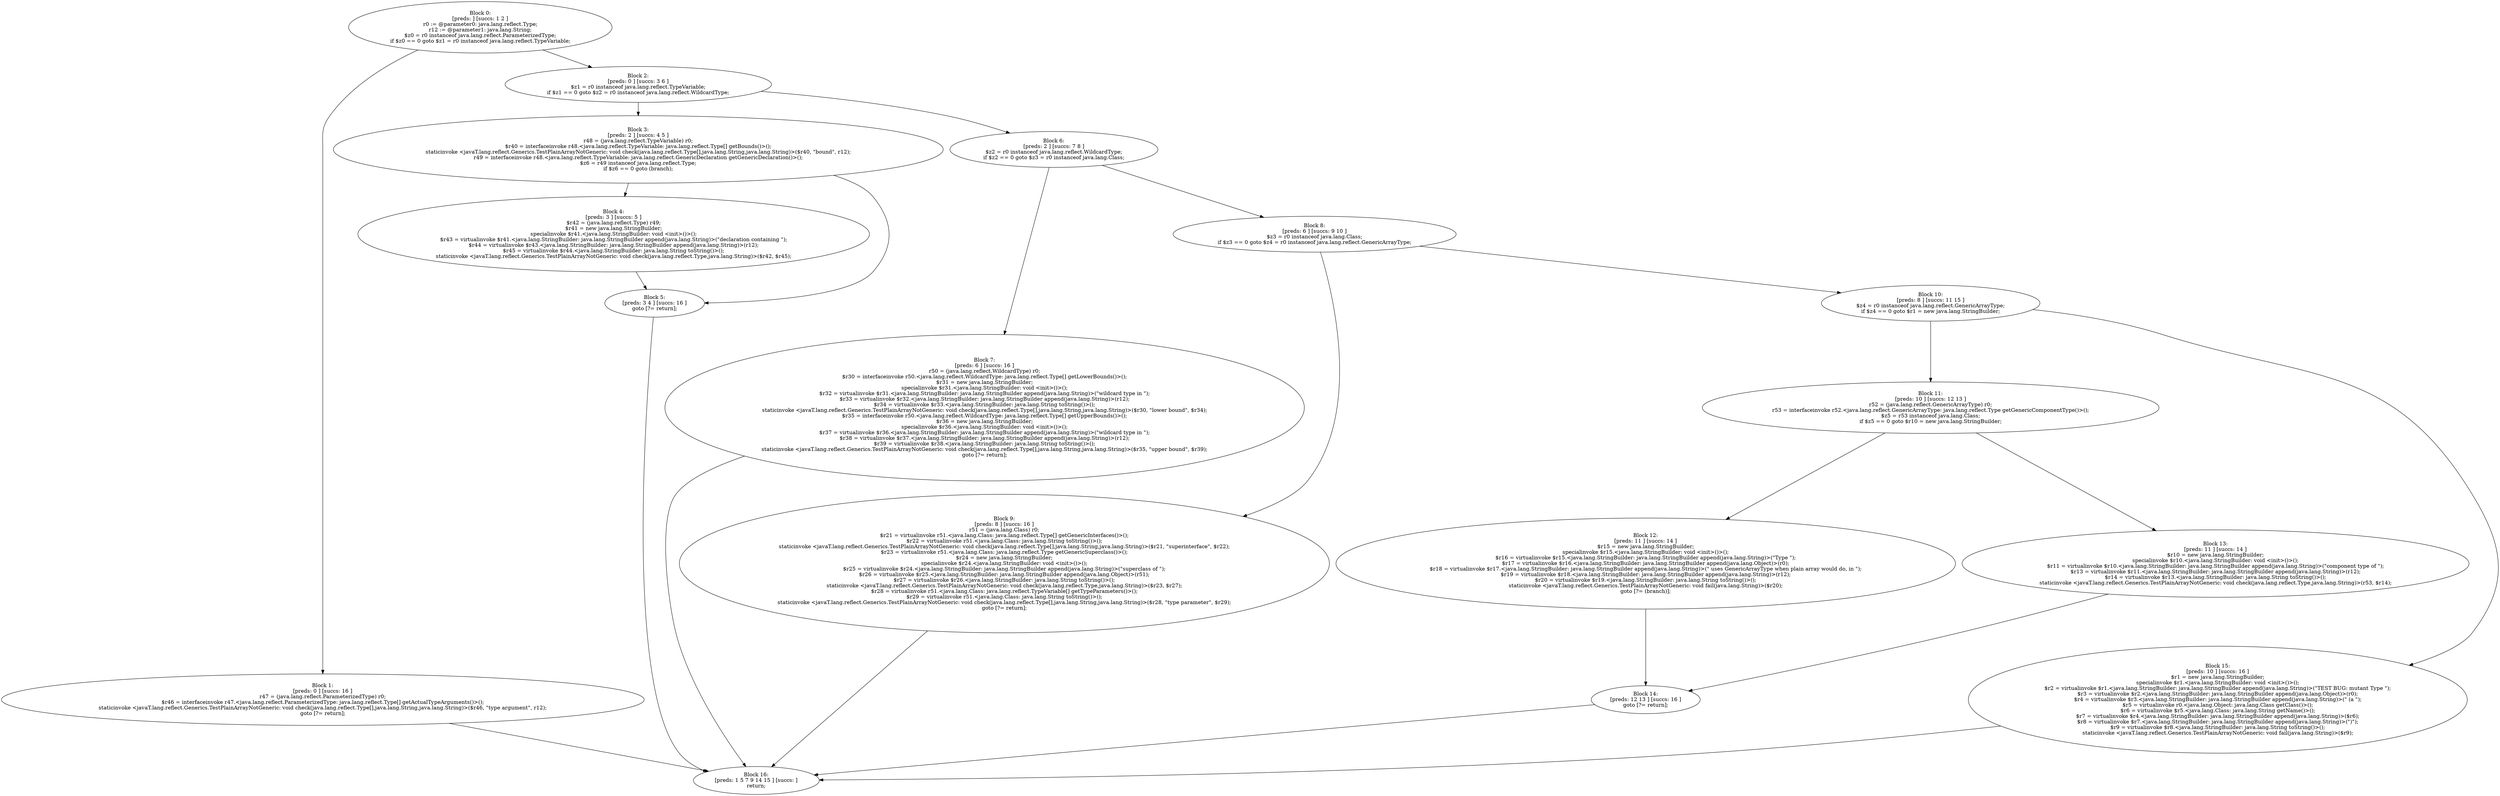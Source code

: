digraph "unitGraph" {
    "Block 0:
[preds: ] [succs: 1 2 ]
r0 := @parameter0: java.lang.reflect.Type;
r12 := @parameter1: java.lang.String;
$z0 = r0 instanceof java.lang.reflect.ParameterizedType;
if $z0 == 0 goto $z1 = r0 instanceof java.lang.reflect.TypeVariable;
"
    "Block 1:
[preds: 0 ] [succs: 16 ]
r47 = (java.lang.reflect.ParameterizedType) r0;
$r46 = interfaceinvoke r47.<java.lang.reflect.ParameterizedType: java.lang.reflect.Type[] getActualTypeArguments()>();
staticinvoke <javaT.lang.reflect.Generics.TestPlainArrayNotGeneric: void check(java.lang.reflect.Type[],java.lang.String,java.lang.String)>($r46, \"type argument\", r12);
goto [?= return];
"
    "Block 2:
[preds: 0 ] [succs: 3 6 ]
$z1 = r0 instanceof java.lang.reflect.TypeVariable;
if $z1 == 0 goto $z2 = r0 instanceof java.lang.reflect.WildcardType;
"
    "Block 3:
[preds: 2 ] [succs: 4 5 ]
r48 = (java.lang.reflect.TypeVariable) r0;
$r40 = interfaceinvoke r48.<java.lang.reflect.TypeVariable: java.lang.reflect.Type[] getBounds()>();
staticinvoke <javaT.lang.reflect.Generics.TestPlainArrayNotGeneric: void check(java.lang.reflect.Type[],java.lang.String,java.lang.String)>($r40, \"bound\", r12);
r49 = interfaceinvoke r48.<java.lang.reflect.TypeVariable: java.lang.reflect.GenericDeclaration getGenericDeclaration()>();
$z6 = r49 instanceof java.lang.reflect.Type;
if $z6 == 0 goto (branch);
"
    "Block 4:
[preds: 3 ] [succs: 5 ]
$r42 = (java.lang.reflect.Type) r49;
$r41 = new java.lang.StringBuilder;
specialinvoke $r41.<java.lang.StringBuilder: void <init>()>();
$r43 = virtualinvoke $r41.<java.lang.StringBuilder: java.lang.StringBuilder append(java.lang.String)>(\"declaration containing \");
$r44 = virtualinvoke $r43.<java.lang.StringBuilder: java.lang.StringBuilder append(java.lang.String)>(r12);
$r45 = virtualinvoke $r44.<java.lang.StringBuilder: java.lang.String toString()>();
staticinvoke <javaT.lang.reflect.Generics.TestPlainArrayNotGeneric: void check(java.lang.reflect.Type,java.lang.String)>($r42, $r45);
"
    "Block 5:
[preds: 3 4 ] [succs: 16 ]
goto [?= return];
"
    "Block 6:
[preds: 2 ] [succs: 7 8 ]
$z2 = r0 instanceof java.lang.reflect.WildcardType;
if $z2 == 0 goto $z3 = r0 instanceof java.lang.Class;
"
    "Block 7:
[preds: 6 ] [succs: 16 ]
r50 = (java.lang.reflect.WildcardType) r0;
$r30 = interfaceinvoke r50.<java.lang.reflect.WildcardType: java.lang.reflect.Type[] getLowerBounds()>();
$r31 = new java.lang.StringBuilder;
specialinvoke $r31.<java.lang.StringBuilder: void <init>()>();
$r32 = virtualinvoke $r31.<java.lang.StringBuilder: java.lang.StringBuilder append(java.lang.String)>(\"wildcard type in \");
$r33 = virtualinvoke $r32.<java.lang.StringBuilder: java.lang.StringBuilder append(java.lang.String)>(r12);
$r34 = virtualinvoke $r33.<java.lang.StringBuilder: java.lang.String toString()>();
staticinvoke <javaT.lang.reflect.Generics.TestPlainArrayNotGeneric: void check(java.lang.reflect.Type[],java.lang.String,java.lang.String)>($r30, \"lower bound\", $r34);
$r35 = interfaceinvoke r50.<java.lang.reflect.WildcardType: java.lang.reflect.Type[] getUpperBounds()>();
$r36 = new java.lang.StringBuilder;
specialinvoke $r36.<java.lang.StringBuilder: void <init>()>();
$r37 = virtualinvoke $r36.<java.lang.StringBuilder: java.lang.StringBuilder append(java.lang.String)>(\"wildcard type in \");
$r38 = virtualinvoke $r37.<java.lang.StringBuilder: java.lang.StringBuilder append(java.lang.String)>(r12);
$r39 = virtualinvoke $r38.<java.lang.StringBuilder: java.lang.String toString()>();
staticinvoke <javaT.lang.reflect.Generics.TestPlainArrayNotGeneric: void check(java.lang.reflect.Type[],java.lang.String,java.lang.String)>($r35, \"upper bound\", $r39);
goto [?= return];
"
    "Block 8:
[preds: 6 ] [succs: 9 10 ]
$z3 = r0 instanceof java.lang.Class;
if $z3 == 0 goto $z4 = r0 instanceof java.lang.reflect.GenericArrayType;
"
    "Block 9:
[preds: 8 ] [succs: 16 ]
r51 = (java.lang.Class) r0;
$r21 = virtualinvoke r51.<java.lang.Class: java.lang.reflect.Type[] getGenericInterfaces()>();
$r22 = virtualinvoke r51.<java.lang.Class: java.lang.String toString()>();
staticinvoke <javaT.lang.reflect.Generics.TestPlainArrayNotGeneric: void check(java.lang.reflect.Type[],java.lang.String,java.lang.String)>($r21, \"superinterface\", $r22);
$r23 = virtualinvoke r51.<java.lang.Class: java.lang.reflect.Type getGenericSuperclass()>();
$r24 = new java.lang.StringBuilder;
specialinvoke $r24.<java.lang.StringBuilder: void <init>()>();
$r25 = virtualinvoke $r24.<java.lang.StringBuilder: java.lang.StringBuilder append(java.lang.String)>(\"superclass of \");
$r26 = virtualinvoke $r25.<java.lang.StringBuilder: java.lang.StringBuilder append(java.lang.Object)>(r51);
$r27 = virtualinvoke $r26.<java.lang.StringBuilder: java.lang.String toString()>();
staticinvoke <javaT.lang.reflect.Generics.TestPlainArrayNotGeneric: void check(java.lang.reflect.Type,java.lang.String)>($r23, $r27);
$r28 = virtualinvoke r51.<java.lang.Class: java.lang.reflect.TypeVariable[] getTypeParameters()>();
$r29 = virtualinvoke r51.<java.lang.Class: java.lang.String toString()>();
staticinvoke <javaT.lang.reflect.Generics.TestPlainArrayNotGeneric: void check(java.lang.reflect.Type[],java.lang.String,java.lang.String)>($r28, \"type parameter\", $r29);
goto [?= return];
"
    "Block 10:
[preds: 8 ] [succs: 11 15 ]
$z4 = r0 instanceof java.lang.reflect.GenericArrayType;
if $z4 == 0 goto $r1 = new java.lang.StringBuilder;
"
    "Block 11:
[preds: 10 ] [succs: 12 13 ]
r52 = (java.lang.reflect.GenericArrayType) r0;
r53 = interfaceinvoke r52.<java.lang.reflect.GenericArrayType: java.lang.reflect.Type getGenericComponentType()>();
$z5 = r53 instanceof java.lang.Class;
if $z5 == 0 goto $r10 = new java.lang.StringBuilder;
"
    "Block 12:
[preds: 11 ] [succs: 14 ]
$r15 = new java.lang.StringBuilder;
specialinvoke $r15.<java.lang.StringBuilder: void <init>()>();
$r16 = virtualinvoke $r15.<java.lang.StringBuilder: java.lang.StringBuilder append(java.lang.String)>(\"Type \");
$r17 = virtualinvoke $r16.<java.lang.StringBuilder: java.lang.StringBuilder append(java.lang.Object)>(r0);
$r18 = virtualinvoke $r17.<java.lang.StringBuilder: java.lang.StringBuilder append(java.lang.String)>(\" uses GenericArrayType when plain array would do, in \");
$r19 = virtualinvoke $r18.<java.lang.StringBuilder: java.lang.StringBuilder append(java.lang.String)>(r12);
$r20 = virtualinvoke $r19.<java.lang.StringBuilder: java.lang.String toString()>();
staticinvoke <javaT.lang.reflect.Generics.TestPlainArrayNotGeneric: void fail(java.lang.String)>($r20);
goto [?= (branch)];
"
    "Block 13:
[preds: 11 ] [succs: 14 ]
$r10 = new java.lang.StringBuilder;
specialinvoke $r10.<java.lang.StringBuilder: void <init>()>();
$r11 = virtualinvoke $r10.<java.lang.StringBuilder: java.lang.StringBuilder append(java.lang.String)>(\"component type of \");
$r13 = virtualinvoke $r11.<java.lang.StringBuilder: java.lang.StringBuilder append(java.lang.String)>(r12);
$r14 = virtualinvoke $r13.<java.lang.StringBuilder: java.lang.String toString()>();
staticinvoke <javaT.lang.reflect.Generics.TestPlainArrayNotGeneric: void check(java.lang.reflect.Type,java.lang.String)>(r53, $r14);
"
    "Block 14:
[preds: 12 13 ] [succs: 16 ]
goto [?= return];
"
    "Block 15:
[preds: 10 ] [succs: 16 ]
$r1 = new java.lang.StringBuilder;
specialinvoke $r1.<java.lang.StringBuilder: void <init>()>();
$r2 = virtualinvoke $r1.<java.lang.StringBuilder: java.lang.StringBuilder append(java.lang.String)>(\"TEST BUG: mutant Type \");
$r3 = virtualinvoke $r2.<java.lang.StringBuilder: java.lang.StringBuilder append(java.lang.Object)>(r0);
$r4 = virtualinvoke $r3.<java.lang.StringBuilder: java.lang.StringBuilder append(java.lang.String)>(\" (a \");
$r5 = virtualinvoke r0.<java.lang.Object: java.lang.Class getClass()>();
$r6 = virtualinvoke $r5.<java.lang.Class: java.lang.String getName()>();
$r7 = virtualinvoke $r4.<java.lang.StringBuilder: java.lang.StringBuilder append(java.lang.String)>($r6);
$r8 = virtualinvoke $r7.<java.lang.StringBuilder: java.lang.StringBuilder append(java.lang.String)>(\")\");
$r9 = virtualinvoke $r8.<java.lang.StringBuilder: java.lang.String toString()>();
staticinvoke <javaT.lang.reflect.Generics.TestPlainArrayNotGeneric: void fail(java.lang.String)>($r9);
"
    "Block 16:
[preds: 1 5 7 9 14 15 ] [succs: ]
return;
"
    "Block 0:
[preds: ] [succs: 1 2 ]
r0 := @parameter0: java.lang.reflect.Type;
r12 := @parameter1: java.lang.String;
$z0 = r0 instanceof java.lang.reflect.ParameterizedType;
if $z0 == 0 goto $z1 = r0 instanceof java.lang.reflect.TypeVariable;
"->"Block 1:
[preds: 0 ] [succs: 16 ]
r47 = (java.lang.reflect.ParameterizedType) r0;
$r46 = interfaceinvoke r47.<java.lang.reflect.ParameterizedType: java.lang.reflect.Type[] getActualTypeArguments()>();
staticinvoke <javaT.lang.reflect.Generics.TestPlainArrayNotGeneric: void check(java.lang.reflect.Type[],java.lang.String,java.lang.String)>($r46, \"type argument\", r12);
goto [?= return];
";
    "Block 0:
[preds: ] [succs: 1 2 ]
r0 := @parameter0: java.lang.reflect.Type;
r12 := @parameter1: java.lang.String;
$z0 = r0 instanceof java.lang.reflect.ParameterizedType;
if $z0 == 0 goto $z1 = r0 instanceof java.lang.reflect.TypeVariable;
"->"Block 2:
[preds: 0 ] [succs: 3 6 ]
$z1 = r0 instanceof java.lang.reflect.TypeVariable;
if $z1 == 0 goto $z2 = r0 instanceof java.lang.reflect.WildcardType;
";
    "Block 1:
[preds: 0 ] [succs: 16 ]
r47 = (java.lang.reflect.ParameterizedType) r0;
$r46 = interfaceinvoke r47.<java.lang.reflect.ParameterizedType: java.lang.reflect.Type[] getActualTypeArguments()>();
staticinvoke <javaT.lang.reflect.Generics.TestPlainArrayNotGeneric: void check(java.lang.reflect.Type[],java.lang.String,java.lang.String)>($r46, \"type argument\", r12);
goto [?= return];
"->"Block 16:
[preds: 1 5 7 9 14 15 ] [succs: ]
return;
";
    "Block 2:
[preds: 0 ] [succs: 3 6 ]
$z1 = r0 instanceof java.lang.reflect.TypeVariable;
if $z1 == 0 goto $z2 = r0 instanceof java.lang.reflect.WildcardType;
"->"Block 3:
[preds: 2 ] [succs: 4 5 ]
r48 = (java.lang.reflect.TypeVariable) r0;
$r40 = interfaceinvoke r48.<java.lang.reflect.TypeVariable: java.lang.reflect.Type[] getBounds()>();
staticinvoke <javaT.lang.reflect.Generics.TestPlainArrayNotGeneric: void check(java.lang.reflect.Type[],java.lang.String,java.lang.String)>($r40, \"bound\", r12);
r49 = interfaceinvoke r48.<java.lang.reflect.TypeVariable: java.lang.reflect.GenericDeclaration getGenericDeclaration()>();
$z6 = r49 instanceof java.lang.reflect.Type;
if $z6 == 0 goto (branch);
";
    "Block 2:
[preds: 0 ] [succs: 3 6 ]
$z1 = r0 instanceof java.lang.reflect.TypeVariable;
if $z1 == 0 goto $z2 = r0 instanceof java.lang.reflect.WildcardType;
"->"Block 6:
[preds: 2 ] [succs: 7 8 ]
$z2 = r0 instanceof java.lang.reflect.WildcardType;
if $z2 == 0 goto $z3 = r0 instanceof java.lang.Class;
";
    "Block 3:
[preds: 2 ] [succs: 4 5 ]
r48 = (java.lang.reflect.TypeVariable) r0;
$r40 = interfaceinvoke r48.<java.lang.reflect.TypeVariable: java.lang.reflect.Type[] getBounds()>();
staticinvoke <javaT.lang.reflect.Generics.TestPlainArrayNotGeneric: void check(java.lang.reflect.Type[],java.lang.String,java.lang.String)>($r40, \"bound\", r12);
r49 = interfaceinvoke r48.<java.lang.reflect.TypeVariable: java.lang.reflect.GenericDeclaration getGenericDeclaration()>();
$z6 = r49 instanceof java.lang.reflect.Type;
if $z6 == 0 goto (branch);
"->"Block 4:
[preds: 3 ] [succs: 5 ]
$r42 = (java.lang.reflect.Type) r49;
$r41 = new java.lang.StringBuilder;
specialinvoke $r41.<java.lang.StringBuilder: void <init>()>();
$r43 = virtualinvoke $r41.<java.lang.StringBuilder: java.lang.StringBuilder append(java.lang.String)>(\"declaration containing \");
$r44 = virtualinvoke $r43.<java.lang.StringBuilder: java.lang.StringBuilder append(java.lang.String)>(r12);
$r45 = virtualinvoke $r44.<java.lang.StringBuilder: java.lang.String toString()>();
staticinvoke <javaT.lang.reflect.Generics.TestPlainArrayNotGeneric: void check(java.lang.reflect.Type,java.lang.String)>($r42, $r45);
";
    "Block 3:
[preds: 2 ] [succs: 4 5 ]
r48 = (java.lang.reflect.TypeVariable) r0;
$r40 = interfaceinvoke r48.<java.lang.reflect.TypeVariable: java.lang.reflect.Type[] getBounds()>();
staticinvoke <javaT.lang.reflect.Generics.TestPlainArrayNotGeneric: void check(java.lang.reflect.Type[],java.lang.String,java.lang.String)>($r40, \"bound\", r12);
r49 = interfaceinvoke r48.<java.lang.reflect.TypeVariable: java.lang.reflect.GenericDeclaration getGenericDeclaration()>();
$z6 = r49 instanceof java.lang.reflect.Type;
if $z6 == 0 goto (branch);
"->"Block 5:
[preds: 3 4 ] [succs: 16 ]
goto [?= return];
";
    "Block 4:
[preds: 3 ] [succs: 5 ]
$r42 = (java.lang.reflect.Type) r49;
$r41 = new java.lang.StringBuilder;
specialinvoke $r41.<java.lang.StringBuilder: void <init>()>();
$r43 = virtualinvoke $r41.<java.lang.StringBuilder: java.lang.StringBuilder append(java.lang.String)>(\"declaration containing \");
$r44 = virtualinvoke $r43.<java.lang.StringBuilder: java.lang.StringBuilder append(java.lang.String)>(r12);
$r45 = virtualinvoke $r44.<java.lang.StringBuilder: java.lang.String toString()>();
staticinvoke <javaT.lang.reflect.Generics.TestPlainArrayNotGeneric: void check(java.lang.reflect.Type,java.lang.String)>($r42, $r45);
"->"Block 5:
[preds: 3 4 ] [succs: 16 ]
goto [?= return];
";
    "Block 5:
[preds: 3 4 ] [succs: 16 ]
goto [?= return];
"->"Block 16:
[preds: 1 5 7 9 14 15 ] [succs: ]
return;
";
    "Block 6:
[preds: 2 ] [succs: 7 8 ]
$z2 = r0 instanceof java.lang.reflect.WildcardType;
if $z2 == 0 goto $z3 = r0 instanceof java.lang.Class;
"->"Block 7:
[preds: 6 ] [succs: 16 ]
r50 = (java.lang.reflect.WildcardType) r0;
$r30 = interfaceinvoke r50.<java.lang.reflect.WildcardType: java.lang.reflect.Type[] getLowerBounds()>();
$r31 = new java.lang.StringBuilder;
specialinvoke $r31.<java.lang.StringBuilder: void <init>()>();
$r32 = virtualinvoke $r31.<java.lang.StringBuilder: java.lang.StringBuilder append(java.lang.String)>(\"wildcard type in \");
$r33 = virtualinvoke $r32.<java.lang.StringBuilder: java.lang.StringBuilder append(java.lang.String)>(r12);
$r34 = virtualinvoke $r33.<java.lang.StringBuilder: java.lang.String toString()>();
staticinvoke <javaT.lang.reflect.Generics.TestPlainArrayNotGeneric: void check(java.lang.reflect.Type[],java.lang.String,java.lang.String)>($r30, \"lower bound\", $r34);
$r35 = interfaceinvoke r50.<java.lang.reflect.WildcardType: java.lang.reflect.Type[] getUpperBounds()>();
$r36 = new java.lang.StringBuilder;
specialinvoke $r36.<java.lang.StringBuilder: void <init>()>();
$r37 = virtualinvoke $r36.<java.lang.StringBuilder: java.lang.StringBuilder append(java.lang.String)>(\"wildcard type in \");
$r38 = virtualinvoke $r37.<java.lang.StringBuilder: java.lang.StringBuilder append(java.lang.String)>(r12);
$r39 = virtualinvoke $r38.<java.lang.StringBuilder: java.lang.String toString()>();
staticinvoke <javaT.lang.reflect.Generics.TestPlainArrayNotGeneric: void check(java.lang.reflect.Type[],java.lang.String,java.lang.String)>($r35, \"upper bound\", $r39);
goto [?= return];
";
    "Block 6:
[preds: 2 ] [succs: 7 8 ]
$z2 = r0 instanceof java.lang.reflect.WildcardType;
if $z2 == 0 goto $z3 = r0 instanceof java.lang.Class;
"->"Block 8:
[preds: 6 ] [succs: 9 10 ]
$z3 = r0 instanceof java.lang.Class;
if $z3 == 0 goto $z4 = r0 instanceof java.lang.reflect.GenericArrayType;
";
    "Block 7:
[preds: 6 ] [succs: 16 ]
r50 = (java.lang.reflect.WildcardType) r0;
$r30 = interfaceinvoke r50.<java.lang.reflect.WildcardType: java.lang.reflect.Type[] getLowerBounds()>();
$r31 = new java.lang.StringBuilder;
specialinvoke $r31.<java.lang.StringBuilder: void <init>()>();
$r32 = virtualinvoke $r31.<java.lang.StringBuilder: java.lang.StringBuilder append(java.lang.String)>(\"wildcard type in \");
$r33 = virtualinvoke $r32.<java.lang.StringBuilder: java.lang.StringBuilder append(java.lang.String)>(r12);
$r34 = virtualinvoke $r33.<java.lang.StringBuilder: java.lang.String toString()>();
staticinvoke <javaT.lang.reflect.Generics.TestPlainArrayNotGeneric: void check(java.lang.reflect.Type[],java.lang.String,java.lang.String)>($r30, \"lower bound\", $r34);
$r35 = interfaceinvoke r50.<java.lang.reflect.WildcardType: java.lang.reflect.Type[] getUpperBounds()>();
$r36 = new java.lang.StringBuilder;
specialinvoke $r36.<java.lang.StringBuilder: void <init>()>();
$r37 = virtualinvoke $r36.<java.lang.StringBuilder: java.lang.StringBuilder append(java.lang.String)>(\"wildcard type in \");
$r38 = virtualinvoke $r37.<java.lang.StringBuilder: java.lang.StringBuilder append(java.lang.String)>(r12);
$r39 = virtualinvoke $r38.<java.lang.StringBuilder: java.lang.String toString()>();
staticinvoke <javaT.lang.reflect.Generics.TestPlainArrayNotGeneric: void check(java.lang.reflect.Type[],java.lang.String,java.lang.String)>($r35, \"upper bound\", $r39);
goto [?= return];
"->"Block 16:
[preds: 1 5 7 9 14 15 ] [succs: ]
return;
";
    "Block 8:
[preds: 6 ] [succs: 9 10 ]
$z3 = r0 instanceof java.lang.Class;
if $z3 == 0 goto $z4 = r0 instanceof java.lang.reflect.GenericArrayType;
"->"Block 9:
[preds: 8 ] [succs: 16 ]
r51 = (java.lang.Class) r0;
$r21 = virtualinvoke r51.<java.lang.Class: java.lang.reflect.Type[] getGenericInterfaces()>();
$r22 = virtualinvoke r51.<java.lang.Class: java.lang.String toString()>();
staticinvoke <javaT.lang.reflect.Generics.TestPlainArrayNotGeneric: void check(java.lang.reflect.Type[],java.lang.String,java.lang.String)>($r21, \"superinterface\", $r22);
$r23 = virtualinvoke r51.<java.lang.Class: java.lang.reflect.Type getGenericSuperclass()>();
$r24 = new java.lang.StringBuilder;
specialinvoke $r24.<java.lang.StringBuilder: void <init>()>();
$r25 = virtualinvoke $r24.<java.lang.StringBuilder: java.lang.StringBuilder append(java.lang.String)>(\"superclass of \");
$r26 = virtualinvoke $r25.<java.lang.StringBuilder: java.lang.StringBuilder append(java.lang.Object)>(r51);
$r27 = virtualinvoke $r26.<java.lang.StringBuilder: java.lang.String toString()>();
staticinvoke <javaT.lang.reflect.Generics.TestPlainArrayNotGeneric: void check(java.lang.reflect.Type,java.lang.String)>($r23, $r27);
$r28 = virtualinvoke r51.<java.lang.Class: java.lang.reflect.TypeVariable[] getTypeParameters()>();
$r29 = virtualinvoke r51.<java.lang.Class: java.lang.String toString()>();
staticinvoke <javaT.lang.reflect.Generics.TestPlainArrayNotGeneric: void check(java.lang.reflect.Type[],java.lang.String,java.lang.String)>($r28, \"type parameter\", $r29);
goto [?= return];
";
    "Block 8:
[preds: 6 ] [succs: 9 10 ]
$z3 = r0 instanceof java.lang.Class;
if $z3 == 0 goto $z4 = r0 instanceof java.lang.reflect.GenericArrayType;
"->"Block 10:
[preds: 8 ] [succs: 11 15 ]
$z4 = r0 instanceof java.lang.reflect.GenericArrayType;
if $z4 == 0 goto $r1 = new java.lang.StringBuilder;
";
    "Block 9:
[preds: 8 ] [succs: 16 ]
r51 = (java.lang.Class) r0;
$r21 = virtualinvoke r51.<java.lang.Class: java.lang.reflect.Type[] getGenericInterfaces()>();
$r22 = virtualinvoke r51.<java.lang.Class: java.lang.String toString()>();
staticinvoke <javaT.lang.reflect.Generics.TestPlainArrayNotGeneric: void check(java.lang.reflect.Type[],java.lang.String,java.lang.String)>($r21, \"superinterface\", $r22);
$r23 = virtualinvoke r51.<java.lang.Class: java.lang.reflect.Type getGenericSuperclass()>();
$r24 = new java.lang.StringBuilder;
specialinvoke $r24.<java.lang.StringBuilder: void <init>()>();
$r25 = virtualinvoke $r24.<java.lang.StringBuilder: java.lang.StringBuilder append(java.lang.String)>(\"superclass of \");
$r26 = virtualinvoke $r25.<java.lang.StringBuilder: java.lang.StringBuilder append(java.lang.Object)>(r51);
$r27 = virtualinvoke $r26.<java.lang.StringBuilder: java.lang.String toString()>();
staticinvoke <javaT.lang.reflect.Generics.TestPlainArrayNotGeneric: void check(java.lang.reflect.Type,java.lang.String)>($r23, $r27);
$r28 = virtualinvoke r51.<java.lang.Class: java.lang.reflect.TypeVariable[] getTypeParameters()>();
$r29 = virtualinvoke r51.<java.lang.Class: java.lang.String toString()>();
staticinvoke <javaT.lang.reflect.Generics.TestPlainArrayNotGeneric: void check(java.lang.reflect.Type[],java.lang.String,java.lang.String)>($r28, \"type parameter\", $r29);
goto [?= return];
"->"Block 16:
[preds: 1 5 7 9 14 15 ] [succs: ]
return;
";
    "Block 10:
[preds: 8 ] [succs: 11 15 ]
$z4 = r0 instanceof java.lang.reflect.GenericArrayType;
if $z4 == 0 goto $r1 = new java.lang.StringBuilder;
"->"Block 11:
[preds: 10 ] [succs: 12 13 ]
r52 = (java.lang.reflect.GenericArrayType) r0;
r53 = interfaceinvoke r52.<java.lang.reflect.GenericArrayType: java.lang.reflect.Type getGenericComponentType()>();
$z5 = r53 instanceof java.lang.Class;
if $z5 == 0 goto $r10 = new java.lang.StringBuilder;
";
    "Block 10:
[preds: 8 ] [succs: 11 15 ]
$z4 = r0 instanceof java.lang.reflect.GenericArrayType;
if $z4 == 0 goto $r1 = new java.lang.StringBuilder;
"->"Block 15:
[preds: 10 ] [succs: 16 ]
$r1 = new java.lang.StringBuilder;
specialinvoke $r1.<java.lang.StringBuilder: void <init>()>();
$r2 = virtualinvoke $r1.<java.lang.StringBuilder: java.lang.StringBuilder append(java.lang.String)>(\"TEST BUG: mutant Type \");
$r3 = virtualinvoke $r2.<java.lang.StringBuilder: java.lang.StringBuilder append(java.lang.Object)>(r0);
$r4 = virtualinvoke $r3.<java.lang.StringBuilder: java.lang.StringBuilder append(java.lang.String)>(\" (a \");
$r5 = virtualinvoke r0.<java.lang.Object: java.lang.Class getClass()>();
$r6 = virtualinvoke $r5.<java.lang.Class: java.lang.String getName()>();
$r7 = virtualinvoke $r4.<java.lang.StringBuilder: java.lang.StringBuilder append(java.lang.String)>($r6);
$r8 = virtualinvoke $r7.<java.lang.StringBuilder: java.lang.StringBuilder append(java.lang.String)>(\")\");
$r9 = virtualinvoke $r8.<java.lang.StringBuilder: java.lang.String toString()>();
staticinvoke <javaT.lang.reflect.Generics.TestPlainArrayNotGeneric: void fail(java.lang.String)>($r9);
";
    "Block 11:
[preds: 10 ] [succs: 12 13 ]
r52 = (java.lang.reflect.GenericArrayType) r0;
r53 = interfaceinvoke r52.<java.lang.reflect.GenericArrayType: java.lang.reflect.Type getGenericComponentType()>();
$z5 = r53 instanceof java.lang.Class;
if $z5 == 0 goto $r10 = new java.lang.StringBuilder;
"->"Block 12:
[preds: 11 ] [succs: 14 ]
$r15 = new java.lang.StringBuilder;
specialinvoke $r15.<java.lang.StringBuilder: void <init>()>();
$r16 = virtualinvoke $r15.<java.lang.StringBuilder: java.lang.StringBuilder append(java.lang.String)>(\"Type \");
$r17 = virtualinvoke $r16.<java.lang.StringBuilder: java.lang.StringBuilder append(java.lang.Object)>(r0);
$r18 = virtualinvoke $r17.<java.lang.StringBuilder: java.lang.StringBuilder append(java.lang.String)>(\" uses GenericArrayType when plain array would do, in \");
$r19 = virtualinvoke $r18.<java.lang.StringBuilder: java.lang.StringBuilder append(java.lang.String)>(r12);
$r20 = virtualinvoke $r19.<java.lang.StringBuilder: java.lang.String toString()>();
staticinvoke <javaT.lang.reflect.Generics.TestPlainArrayNotGeneric: void fail(java.lang.String)>($r20);
goto [?= (branch)];
";
    "Block 11:
[preds: 10 ] [succs: 12 13 ]
r52 = (java.lang.reflect.GenericArrayType) r0;
r53 = interfaceinvoke r52.<java.lang.reflect.GenericArrayType: java.lang.reflect.Type getGenericComponentType()>();
$z5 = r53 instanceof java.lang.Class;
if $z5 == 0 goto $r10 = new java.lang.StringBuilder;
"->"Block 13:
[preds: 11 ] [succs: 14 ]
$r10 = new java.lang.StringBuilder;
specialinvoke $r10.<java.lang.StringBuilder: void <init>()>();
$r11 = virtualinvoke $r10.<java.lang.StringBuilder: java.lang.StringBuilder append(java.lang.String)>(\"component type of \");
$r13 = virtualinvoke $r11.<java.lang.StringBuilder: java.lang.StringBuilder append(java.lang.String)>(r12);
$r14 = virtualinvoke $r13.<java.lang.StringBuilder: java.lang.String toString()>();
staticinvoke <javaT.lang.reflect.Generics.TestPlainArrayNotGeneric: void check(java.lang.reflect.Type,java.lang.String)>(r53, $r14);
";
    "Block 12:
[preds: 11 ] [succs: 14 ]
$r15 = new java.lang.StringBuilder;
specialinvoke $r15.<java.lang.StringBuilder: void <init>()>();
$r16 = virtualinvoke $r15.<java.lang.StringBuilder: java.lang.StringBuilder append(java.lang.String)>(\"Type \");
$r17 = virtualinvoke $r16.<java.lang.StringBuilder: java.lang.StringBuilder append(java.lang.Object)>(r0);
$r18 = virtualinvoke $r17.<java.lang.StringBuilder: java.lang.StringBuilder append(java.lang.String)>(\" uses GenericArrayType when plain array would do, in \");
$r19 = virtualinvoke $r18.<java.lang.StringBuilder: java.lang.StringBuilder append(java.lang.String)>(r12);
$r20 = virtualinvoke $r19.<java.lang.StringBuilder: java.lang.String toString()>();
staticinvoke <javaT.lang.reflect.Generics.TestPlainArrayNotGeneric: void fail(java.lang.String)>($r20);
goto [?= (branch)];
"->"Block 14:
[preds: 12 13 ] [succs: 16 ]
goto [?= return];
";
    "Block 13:
[preds: 11 ] [succs: 14 ]
$r10 = new java.lang.StringBuilder;
specialinvoke $r10.<java.lang.StringBuilder: void <init>()>();
$r11 = virtualinvoke $r10.<java.lang.StringBuilder: java.lang.StringBuilder append(java.lang.String)>(\"component type of \");
$r13 = virtualinvoke $r11.<java.lang.StringBuilder: java.lang.StringBuilder append(java.lang.String)>(r12);
$r14 = virtualinvoke $r13.<java.lang.StringBuilder: java.lang.String toString()>();
staticinvoke <javaT.lang.reflect.Generics.TestPlainArrayNotGeneric: void check(java.lang.reflect.Type,java.lang.String)>(r53, $r14);
"->"Block 14:
[preds: 12 13 ] [succs: 16 ]
goto [?= return];
";
    "Block 14:
[preds: 12 13 ] [succs: 16 ]
goto [?= return];
"->"Block 16:
[preds: 1 5 7 9 14 15 ] [succs: ]
return;
";
    "Block 15:
[preds: 10 ] [succs: 16 ]
$r1 = new java.lang.StringBuilder;
specialinvoke $r1.<java.lang.StringBuilder: void <init>()>();
$r2 = virtualinvoke $r1.<java.lang.StringBuilder: java.lang.StringBuilder append(java.lang.String)>(\"TEST BUG: mutant Type \");
$r3 = virtualinvoke $r2.<java.lang.StringBuilder: java.lang.StringBuilder append(java.lang.Object)>(r0);
$r4 = virtualinvoke $r3.<java.lang.StringBuilder: java.lang.StringBuilder append(java.lang.String)>(\" (a \");
$r5 = virtualinvoke r0.<java.lang.Object: java.lang.Class getClass()>();
$r6 = virtualinvoke $r5.<java.lang.Class: java.lang.String getName()>();
$r7 = virtualinvoke $r4.<java.lang.StringBuilder: java.lang.StringBuilder append(java.lang.String)>($r6);
$r8 = virtualinvoke $r7.<java.lang.StringBuilder: java.lang.StringBuilder append(java.lang.String)>(\")\");
$r9 = virtualinvoke $r8.<java.lang.StringBuilder: java.lang.String toString()>();
staticinvoke <javaT.lang.reflect.Generics.TestPlainArrayNotGeneric: void fail(java.lang.String)>($r9);
"->"Block 16:
[preds: 1 5 7 9 14 15 ] [succs: ]
return;
";
}
